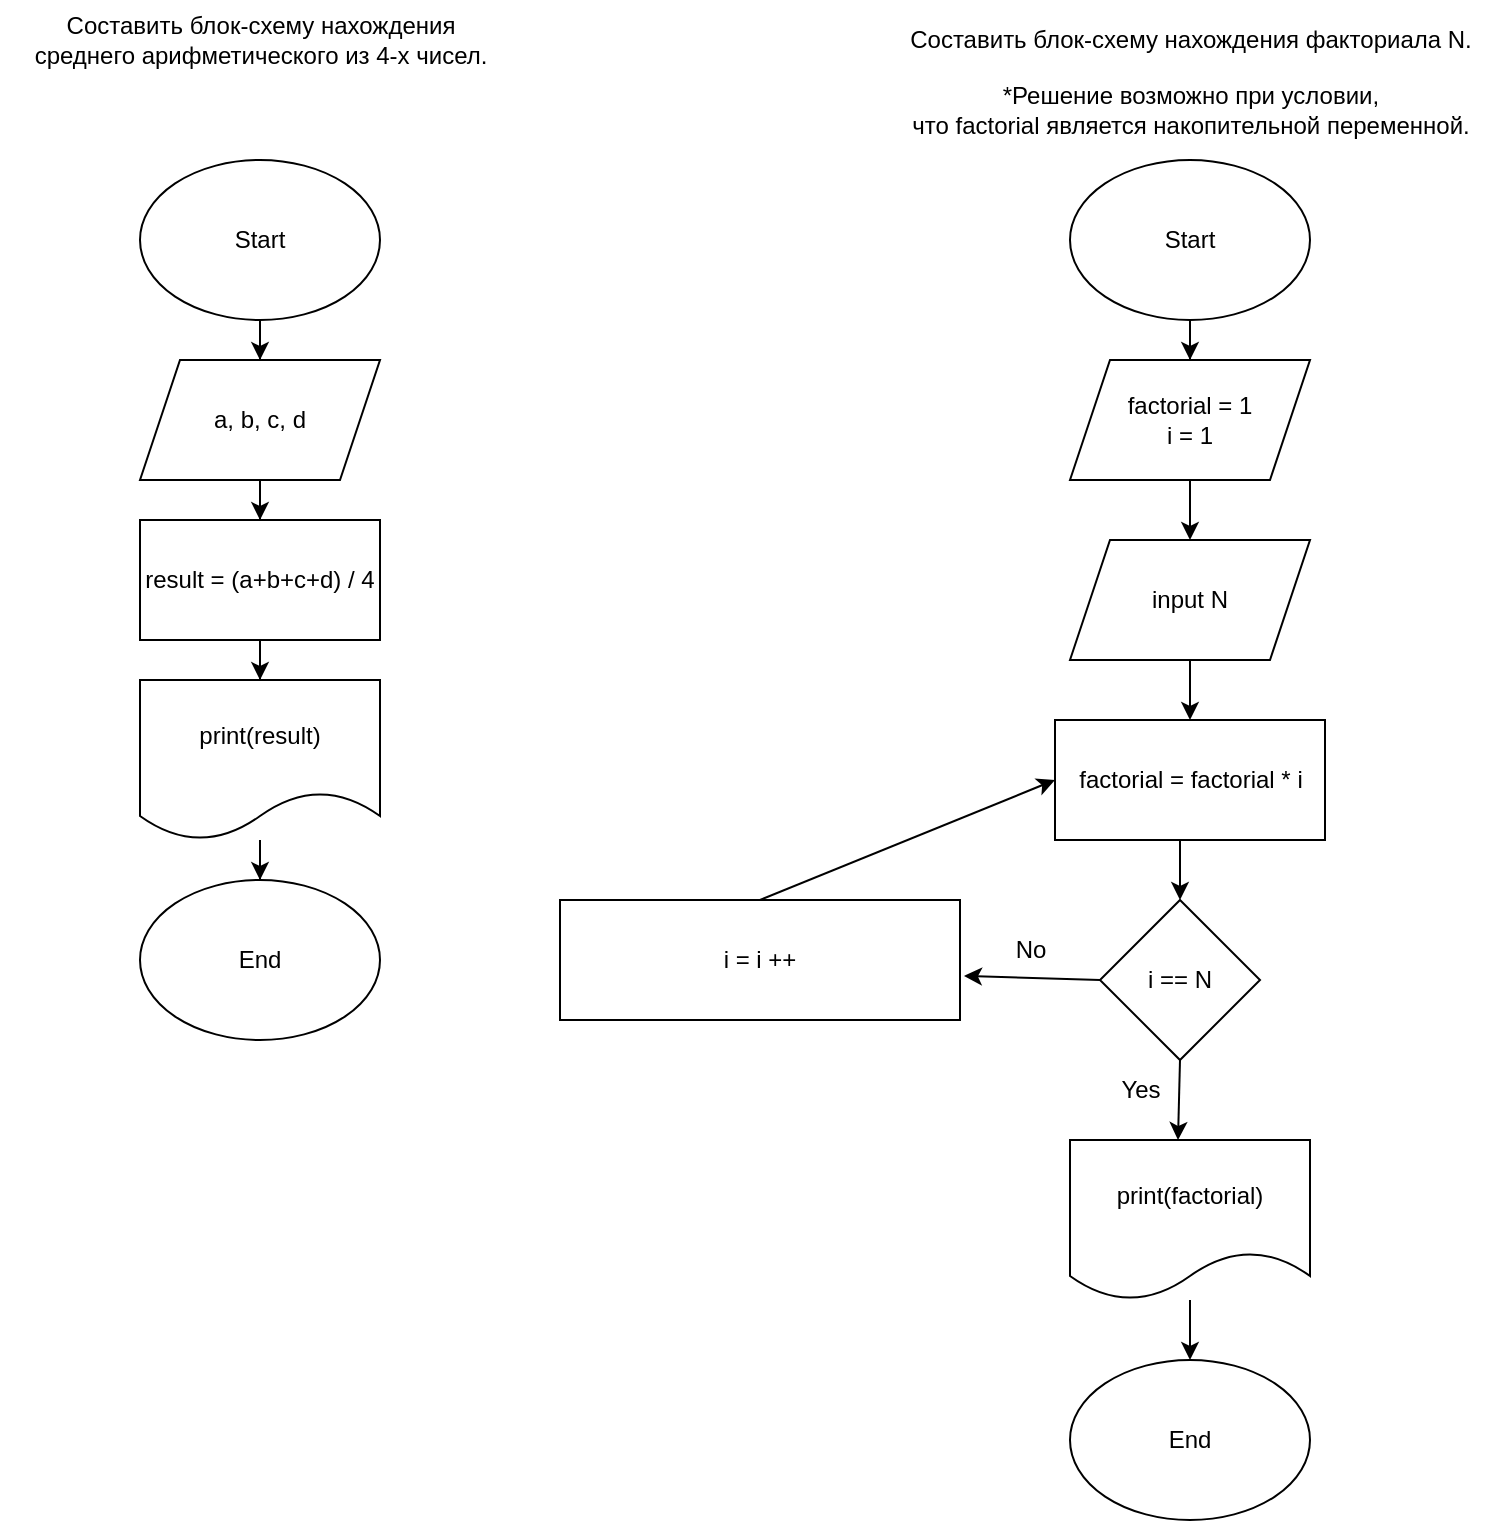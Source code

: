 <mxfile version="21.1.1" type="github">
  <diagram name="Страница 1" id="1vd6O8Yc5rNKaljhXU7W">
    <mxGraphModel dx="954" dy="647" grid="1" gridSize="10" guides="1" tooltips="1" connect="1" arrows="1" fold="1" page="1" pageScale="1" pageWidth="827" pageHeight="1169" math="0" shadow="0">
      <root>
        <mxCell id="0" />
        <mxCell id="1" parent="0" />
        <mxCell id="SytbfLmDQFormIdQCuU1-5" value="" style="edgeStyle=orthogonalEdgeStyle;rounded=0;orthogonalLoop=1;jettySize=auto;html=1;" edge="1" parent="1" source="SytbfLmDQFormIdQCuU1-1" target="SytbfLmDQFormIdQCuU1-4">
          <mxGeometry relative="1" as="geometry" />
        </mxCell>
        <mxCell id="SytbfLmDQFormIdQCuU1-1" value="Start" style="ellipse;whiteSpace=wrap;html=1;" vertex="1" parent="1">
          <mxGeometry x="110" y="120" width="120" height="80" as="geometry" />
        </mxCell>
        <mxCell id="SytbfLmDQFormIdQCuU1-8" value="" style="edgeStyle=orthogonalEdgeStyle;rounded=0;orthogonalLoop=1;jettySize=auto;html=1;" edge="1" parent="1" source="SytbfLmDQFormIdQCuU1-4" target="SytbfLmDQFormIdQCuU1-7">
          <mxGeometry relative="1" as="geometry" />
        </mxCell>
        <mxCell id="SytbfLmDQFormIdQCuU1-4" value="a, b, c, d" style="shape=parallelogram;perimeter=parallelogramPerimeter;whiteSpace=wrap;html=1;fixedSize=1;" vertex="1" parent="1">
          <mxGeometry x="110" y="220" width="120" height="60" as="geometry" />
        </mxCell>
        <mxCell id="SytbfLmDQFormIdQCuU1-6" value="Составить блок-схему нахождения&lt;br&gt;&amp;nbsp;среднего арифметического из 4-х чисел.&amp;nbsp;" style="text;html=1;align=center;verticalAlign=middle;resizable=0;points=[];autosize=1;strokeColor=none;fillColor=none;" vertex="1" parent="1">
          <mxGeometry x="40" y="40" width="260" height="40" as="geometry" />
        </mxCell>
        <mxCell id="SytbfLmDQFormIdQCuU1-10" value="" style="edgeStyle=orthogonalEdgeStyle;rounded=0;orthogonalLoop=1;jettySize=auto;html=1;" edge="1" parent="1" source="SytbfLmDQFormIdQCuU1-7" target="SytbfLmDQFormIdQCuU1-9">
          <mxGeometry relative="1" as="geometry" />
        </mxCell>
        <mxCell id="SytbfLmDQFormIdQCuU1-7" value="result = (a+b+c+d) / 4" style="whiteSpace=wrap;html=1;" vertex="1" parent="1">
          <mxGeometry x="110" y="300" width="120" height="60" as="geometry" />
        </mxCell>
        <mxCell id="SytbfLmDQFormIdQCuU1-12" value="" style="edgeStyle=orthogonalEdgeStyle;rounded=0;orthogonalLoop=1;jettySize=auto;html=1;" edge="1" parent="1" source="SytbfLmDQFormIdQCuU1-9" target="SytbfLmDQFormIdQCuU1-11">
          <mxGeometry relative="1" as="geometry" />
        </mxCell>
        <mxCell id="SytbfLmDQFormIdQCuU1-9" value="print(result)" style="shape=document;whiteSpace=wrap;html=1;boundedLbl=1;" vertex="1" parent="1">
          <mxGeometry x="110" y="380" width="120" height="80" as="geometry" />
        </mxCell>
        <mxCell id="SytbfLmDQFormIdQCuU1-11" value="End" style="ellipse;whiteSpace=wrap;html=1;" vertex="1" parent="1">
          <mxGeometry x="110" y="480" width="120" height="80" as="geometry" />
        </mxCell>
        <mxCell id="SytbfLmDQFormIdQCuU1-13" value="Составить блок-схему нахождения факториала N." style="text;html=1;align=center;verticalAlign=middle;resizable=0;points=[];autosize=1;strokeColor=none;fillColor=none;" vertex="1" parent="1">
          <mxGeometry x="480" y="45" width="310" height="30" as="geometry" />
        </mxCell>
        <mxCell id="SytbfLmDQFormIdQCuU1-15" value="" style="edgeStyle=orthogonalEdgeStyle;rounded=0;orthogonalLoop=1;jettySize=auto;html=1;" edge="1" parent="1" source="SytbfLmDQFormIdQCuU1-16" target="SytbfLmDQFormIdQCuU1-18">
          <mxGeometry relative="1" as="geometry" />
        </mxCell>
        <mxCell id="SytbfLmDQFormIdQCuU1-16" value="Start" style="ellipse;whiteSpace=wrap;html=1;" vertex="1" parent="1">
          <mxGeometry x="575" y="120" width="120" height="80" as="geometry" />
        </mxCell>
        <mxCell id="SytbfLmDQFormIdQCuU1-17" value="" style="edgeStyle=orthogonalEdgeStyle;rounded=0;orthogonalLoop=1;jettySize=auto;html=1;" edge="1" parent="1" source="SytbfLmDQFormIdQCuU1-33" target="SytbfLmDQFormIdQCuU1-20">
          <mxGeometry relative="1" as="geometry" />
        </mxCell>
        <mxCell id="SytbfLmDQFormIdQCuU1-18" value="factorial = 1&lt;br&gt;i = 1" style="shape=parallelogram;perimeter=parallelogramPerimeter;whiteSpace=wrap;html=1;fixedSize=1;" vertex="1" parent="1">
          <mxGeometry x="575" y="220" width="120" height="60" as="geometry" />
        </mxCell>
        <mxCell id="SytbfLmDQFormIdQCuU1-20" value="factorial = factorial * i" style="whiteSpace=wrap;html=1;" vertex="1" parent="1">
          <mxGeometry x="567.5" y="400" width="135" height="60" as="geometry" />
        </mxCell>
        <mxCell id="SytbfLmDQFormIdQCuU1-21" value="" style="edgeStyle=orthogonalEdgeStyle;rounded=0;orthogonalLoop=1;jettySize=auto;html=1;" edge="1" parent="1" source="SytbfLmDQFormIdQCuU1-22" target="SytbfLmDQFormIdQCuU1-23">
          <mxGeometry relative="1" as="geometry" />
        </mxCell>
        <mxCell id="SytbfLmDQFormIdQCuU1-22" value="print(factorial)" style="shape=document;whiteSpace=wrap;html=1;boundedLbl=1;" vertex="1" parent="1">
          <mxGeometry x="575" y="610" width="120" height="80" as="geometry" />
        </mxCell>
        <mxCell id="SytbfLmDQFormIdQCuU1-23" value="End" style="ellipse;whiteSpace=wrap;html=1;" vertex="1" parent="1">
          <mxGeometry x="575" y="720" width="120" height="80" as="geometry" />
        </mxCell>
        <mxCell id="SytbfLmDQFormIdQCuU1-26" value="i == N" style="rhombus;whiteSpace=wrap;html=1;" vertex="1" parent="1">
          <mxGeometry x="590" y="490" width="80" height="80" as="geometry" />
        </mxCell>
        <mxCell id="SytbfLmDQFormIdQCuU1-28" value="" style="endArrow=classic;html=1;rounded=0;exitX=0;exitY=0.5;exitDx=0;exitDy=0;entryX=1.01;entryY=0.633;entryDx=0;entryDy=0;entryPerimeter=0;" edge="1" parent="1" source="SytbfLmDQFormIdQCuU1-26" target="SytbfLmDQFormIdQCuU1-32">
          <mxGeometry width="50" height="50" relative="1" as="geometry">
            <mxPoint x="510" y="440" as="sourcePoint" />
            <mxPoint x="520" y="440" as="targetPoint" />
          </mxGeometry>
        </mxCell>
        <mxCell id="SytbfLmDQFormIdQCuU1-30" value="Yes" style="text;html=1;align=center;verticalAlign=middle;resizable=0;points=[];autosize=1;strokeColor=none;fillColor=none;" vertex="1" parent="1">
          <mxGeometry x="590" y="570" width="40" height="30" as="geometry" />
        </mxCell>
        <mxCell id="SytbfLmDQFormIdQCuU1-31" value="No" style="text;html=1;align=center;verticalAlign=middle;resizable=0;points=[];autosize=1;strokeColor=none;fillColor=none;" vertex="1" parent="1">
          <mxGeometry x="535" y="500" width="40" height="30" as="geometry" />
        </mxCell>
        <mxCell id="SytbfLmDQFormIdQCuU1-32" value="i = i ++" style="rounded=0;whiteSpace=wrap;html=1;" vertex="1" parent="1">
          <mxGeometry x="320" y="490" width="200" height="60" as="geometry" />
        </mxCell>
        <mxCell id="SytbfLmDQFormIdQCuU1-34" value="" style="edgeStyle=orthogonalEdgeStyle;rounded=0;orthogonalLoop=1;jettySize=auto;html=1;" edge="1" parent="1" source="SytbfLmDQFormIdQCuU1-18" target="SytbfLmDQFormIdQCuU1-33">
          <mxGeometry relative="1" as="geometry">
            <mxPoint x="635" y="280" as="sourcePoint" />
            <mxPoint x="635" y="390" as="targetPoint" />
          </mxGeometry>
        </mxCell>
        <mxCell id="SytbfLmDQFormIdQCuU1-33" value="input N" style="shape=parallelogram;perimeter=parallelogramPerimeter;whiteSpace=wrap;html=1;fixedSize=1;" vertex="1" parent="1">
          <mxGeometry x="575" y="310" width="120" height="60" as="geometry" />
        </mxCell>
        <mxCell id="SytbfLmDQFormIdQCuU1-35" value="" style="endArrow=classic;html=1;rounded=0;entryX=0.5;entryY=0;entryDx=0;entryDy=0;" edge="1" parent="1" target="SytbfLmDQFormIdQCuU1-26">
          <mxGeometry width="50" height="50" relative="1" as="geometry">
            <mxPoint x="630" y="460" as="sourcePoint" />
            <mxPoint x="680" y="410" as="targetPoint" />
          </mxGeometry>
        </mxCell>
        <mxCell id="SytbfLmDQFormIdQCuU1-36" value="" style="endArrow=classic;html=1;rounded=0;entryX=0.45;entryY=0;entryDx=0;entryDy=0;entryPerimeter=0;" edge="1" parent="1" target="SytbfLmDQFormIdQCuU1-22">
          <mxGeometry width="50" height="50" relative="1" as="geometry">
            <mxPoint x="630" y="570" as="sourcePoint" />
            <mxPoint x="680" y="520" as="targetPoint" />
          </mxGeometry>
        </mxCell>
        <mxCell id="SytbfLmDQFormIdQCuU1-37" value="" style="endArrow=classic;html=1;rounded=0;entryX=0;entryY=0.5;entryDx=0;entryDy=0;exitX=0.5;exitY=0;exitDx=0;exitDy=0;" edge="1" parent="1" source="SytbfLmDQFormIdQCuU1-32" target="SytbfLmDQFormIdQCuU1-20">
          <mxGeometry width="50" height="50" relative="1" as="geometry">
            <mxPoint x="370" y="550" as="sourcePoint" />
            <mxPoint x="420" y="500" as="targetPoint" />
          </mxGeometry>
        </mxCell>
        <mxCell id="SytbfLmDQFormIdQCuU1-38" value="*Решение возможно при условии, &lt;br&gt;что factorial является накопительной переменной." style="text;html=1;align=center;verticalAlign=middle;resizable=0;points=[];autosize=1;strokeColor=none;fillColor=none;" vertex="1" parent="1">
          <mxGeometry x="480" y="75" width="310" height="40" as="geometry" />
        </mxCell>
      </root>
    </mxGraphModel>
  </diagram>
</mxfile>
